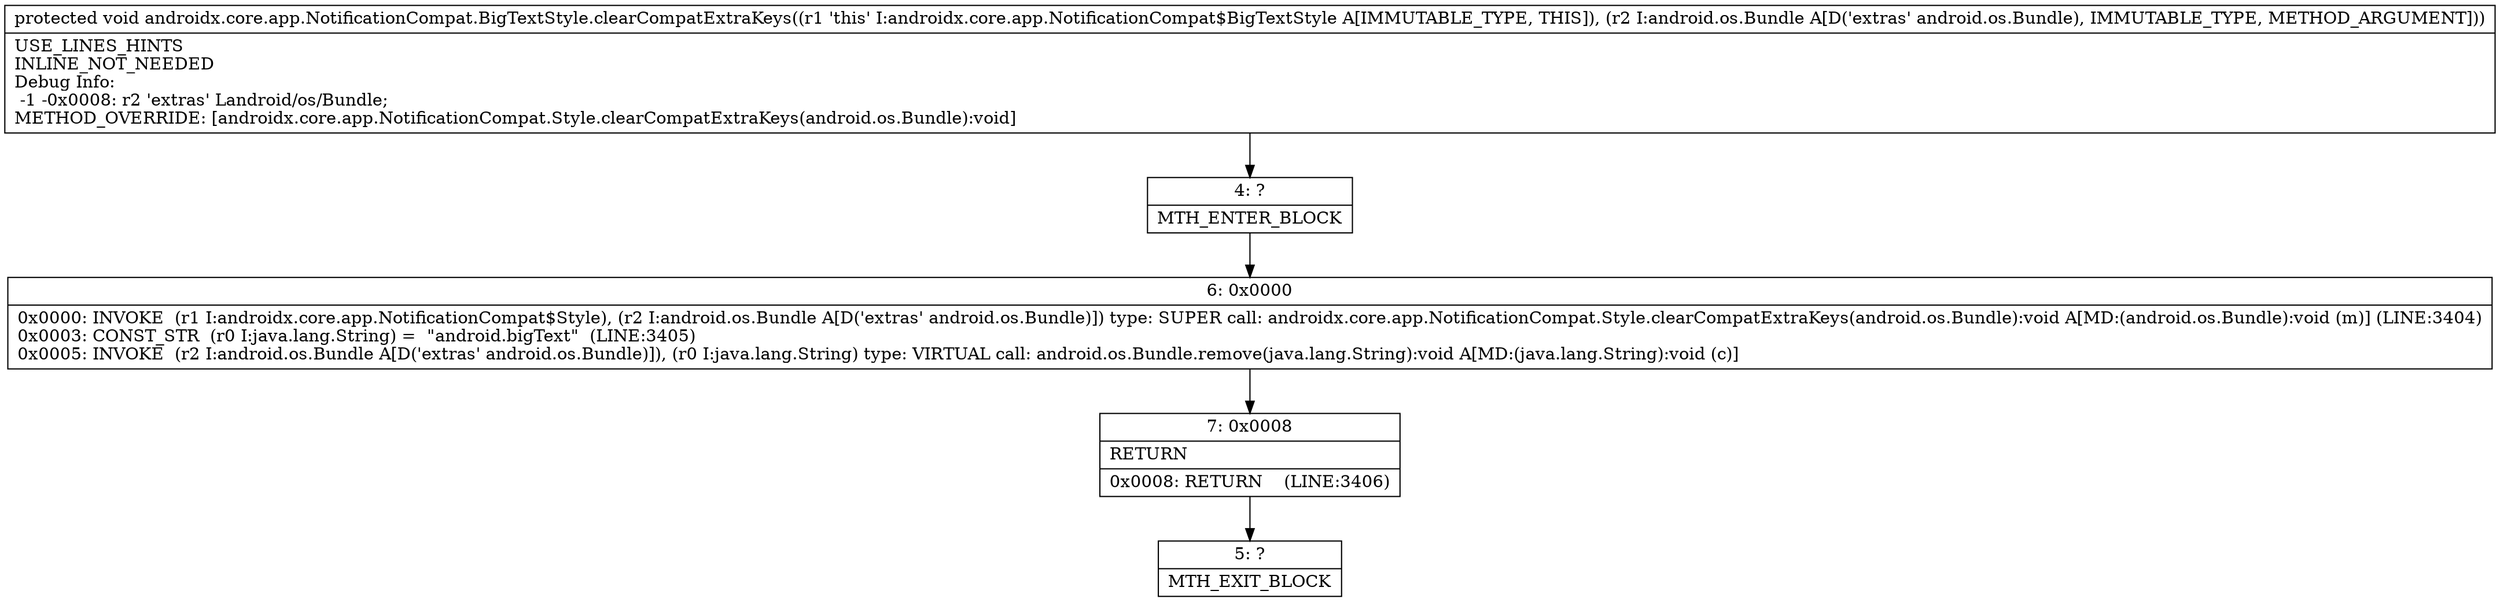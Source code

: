 digraph "CFG forandroidx.core.app.NotificationCompat.BigTextStyle.clearCompatExtraKeys(Landroid\/os\/Bundle;)V" {
Node_4 [shape=record,label="{4\:\ ?|MTH_ENTER_BLOCK\l}"];
Node_6 [shape=record,label="{6\:\ 0x0000|0x0000: INVOKE  (r1 I:androidx.core.app.NotificationCompat$Style), (r2 I:android.os.Bundle A[D('extras' android.os.Bundle)]) type: SUPER call: androidx.core.app.NotificationCompat.Style.clearCompatExtraKeys(android.os.Bundle):void A[MD:(android.os.Bundle):void (m)] (LINE:3404)\l0x0003: CONST_STR  (r0 I:java.lang.String) =  \"android.bigText\"  (LINE:3405)\l0x0005: INVOKE  (r2 I:android.os.Bundle A[D('extras' android.os.Bundle)]), (r0 I:java.lang.String) type: VIRTUAL call: android.os.Bundle.remove(java.lang.String):void A[MD:(java.lang.String):void (c)]\l}"];
Node_7 [shape=record,label="{7\:\ 0x0008|RETURN\l|0x0008: RETURN    (LINE:3406)\l}"];
Node_5 [shape=record,label="{5\:\ ?|MTH_EXIT_BLOCK\l}"];
MethodNode[shape=record,label="{protected void androidx.core.app.NotificationCompat.BigTextStyle.clearCompatExtraKeys((r1 'this' I:androidx.core.app.NotificationCompat$BigTextStyle A[IMMUTABLE_TYPE, THIS]), (r2 I:android.os.Bundle A[D('extras' android.os.Bundle), IMMUTABLE_TYPE, METHOD_ARGUMENT]))  | USE_LINES_HINTS\lINLINE_NOT_NEEDED\lDebug Info:\l  \-1 \-0x0008: r2 'extras' Landroid\/os\/Bundle;\lMETHOD_OVERRIDE: [androidx.core.app.NotificationCompat.Style.clearCompatExtraKeys(android.os.Bundle):void]\l}"];
MethodNode -> Node_4;Node_4 -> Node_6;
Node_6 -> Node_7;
Node_7 -> Node_5;
}

